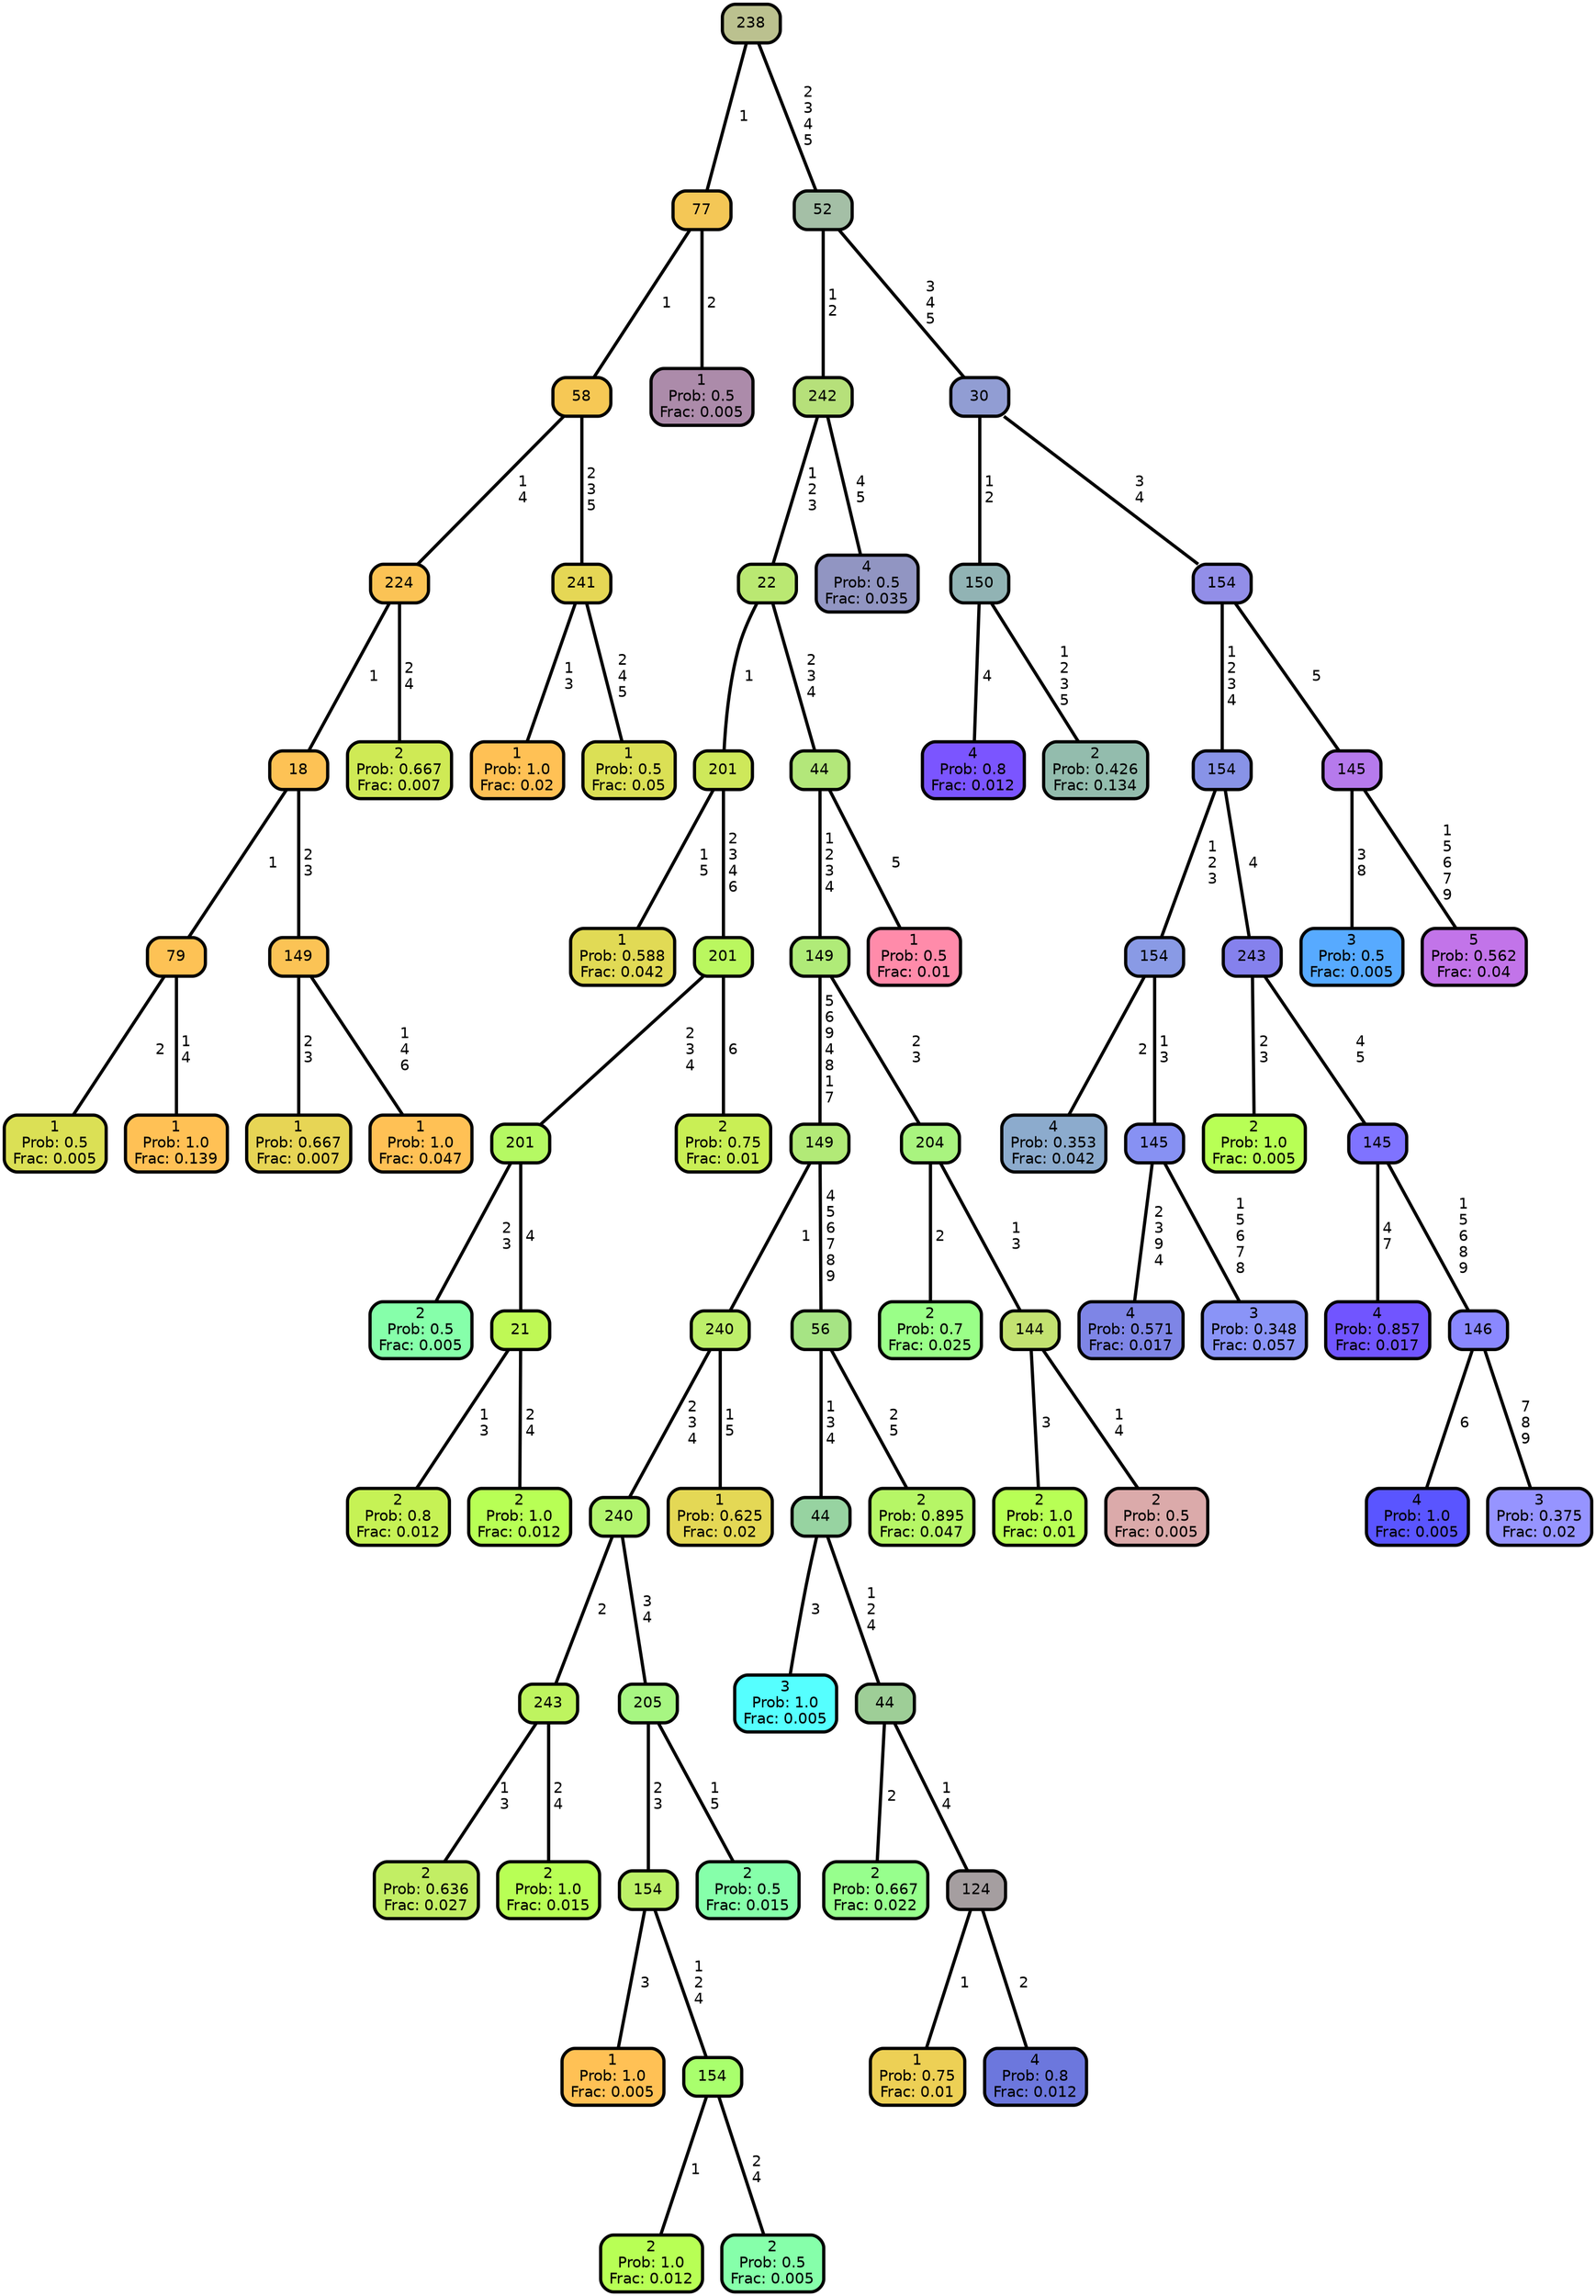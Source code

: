 graph Tree {
node [shape=box, style="filled, rounded",color="black",penwidth="3",fontcolor="black",                 fontname=helvetica] ;
graph [ranksep="0 equally", splines=straight,                 bgcolor=transparent, dpi=200] ;
edge [fontname=helvetica, color=black] ;
0 [label="1
Prob: 0.5
Frac: 0.005", fillcolor="#dbe055"] ;
1 [label="79", fillcolor="#fdc255"] ;
2 [label="1
Prob: 1.0
Frac: 0.139", fillcolor="#ffc155"] ;
3 [label="18", fillcolor="#fdc255"] ;
4 [label="1
Prob: 0.667
Frac: 0.007", fillcolor="#e7d555"] ;
5 [label="149", fillcolor="#fbc355"] ;
6 [label="1
Prob: 1.0
Frac: 0.047", fillcolor="#ffc155"] ;
7 [label="224", fillcolor="#fbc355"] ;
8 [label="2
Prob: 0.667
Frac: 0.007", fillcolor="#cfea55"] ;
9 [label="58", fillcolor="#f6c855"] ;
10 [label="1
Prob: 1.0
Frac: 0.02", fillcolor="#ffc155"] ;
11 [label="241", fillcolor="#e5d755"] ;
12 [label="1
Prob: 0.5
Frac: 0.05", fillcolor="#dbe055"] ;
13 [label="77", fillcolor="#f4c756"] ;
14 [label="1
Prob: 0.5
Frac: 0.005", fillcolor="#ac8baa"] ;
15 [label="238", fillcolor="#bbc18f"] ;
16 [label="1
Prob: 0.588
Frac: 0.042", fillcolor="#e1da55"] ;
17 [label="201", fillcolor="#cee85a"] ;
18 [label="2
Prob: 0.5
Frac: 0.005", fillcolor="#86ffaa"] ;
19 [label="201", fillcolor="#b5f963"] ;
20 [label="2
Prob: 0.8
Frac: 0.012", fillcolor="#c6f255"] ;
21 [label="21", fillcolor="#bff855"] ;
22 [label="2
Prob: 1.0
Frac: 0.012", fillcolor="#b8ff55"] ;
23 [label="201", fillcolor="#baf75f"] ;
24 [label="2
Prob: 0.75
Frac: 0.01", fillcolor="#c9ef55"] ;
25 [label="22", fillcolor="#bae872"] ;
26 [label="2
Prob: 0.636
Frac: 0.027", fillcolor="#c2ee64"] ;
27 [label="243", fillcolor="#bef45f"] ;
28 [label="2
Prob: 1.0
Frac: 0.015", fillcolor="#b8ff55"] ;
29 [label="240", fillcolor="#b3f56f"] ;
30 [label="1
Prob: 1.0
Frac: 0.005", fillcolor="#ffc155"] ;
31 [label="154", fillcolor="#bcf167"] ;
32 [label="2
Prob: 1.0
Frac: 0.012", fillcolor="#b8ff55"] ;
33 [label="154", fillcolor="#a9ff6d"] ;
34 [label="2
Prob: 0.5
Frac: 0.005", fillcolor="#86ffaa"] ;
35 [label="205", fillcolor="#a7f682"] ;
36 [label="2
Prob: 0.5
Frac: 0.015", fillcolor="#86ffaa"] ;
37 [label="240", fillcolor="#bdef6a"] ;
38 [label="1
Prob: 0.625
Frac: 0.02", fillcolor="#e4d855"] ;
39 [label="149", fillcolor="#b2ea77"] ;
40 [label="3
Prob: 1.0
Frac: 0.005", fillcolor="#55ffff"] ;
41 [label="44", fillcolor="#97d3a1"] ;
42 [label="2
Prob: 0.667
Frac: 0.022", fillcolor="#97ff8d"] ;
43 [label="44", fillcolor="#9ece97"] ;
44 [label="1
Prob: 0.75
Frac: 0.01", fillcolor="#edd055"] ;
45 [label="124", fillcolor="#a59ea0"] ;
46 [label="4
Prob: 0.8
Frac: 0.012", fillcolor="#6c77dd"] ;
47 [label="56", fillcolor="#a6e484"] ;
48 [label="2
Prob: 0.895
Frac: 0.047", fillcolor="#b6f666"] ;
49 [label="149", fillcolor="#b0eb78"] ;
50 [label="2
Prob: 0.7
Frac: 0.025", fillcolor="#9aff88"] ;
51 [label="204", fillcolor="#a9f47f"] ;
52 [label="2
Prob: 1.0
Frac: 0.01", fillcolor="#b8ff55"] ;
53 [label="144", fillcolor="#c3e271"] ;
54 [label="2
Prob: 0.5
Frac: 0.005", fillcolor="#dbaaaa"] ;
55 [label="44", fillcolor="#b3e77a"] ;
56 [label="1
Prob: 0.5
Frac: 0.01", fillcolor="#ff8baa"] ;
57 [label="242", fillcolor="#b6e07a"] ;
58 [label="4
Prob: 0.5
Frac: 0.035", fillcolor="#9195c2"] ;
59 [label="52", fillcolor="#a4bfa6"] ;
60 [label="4
Prob: 0.8
Frac: 0.012", fillcolor="#7b55ff"] ;
61 [label="150", fillcolor="#91b3b4"] ;
62 [label="2
Prob: 0.426
Frac: 0.134", fillcolor="#93bcad"] ;
63 [label="30", fillcolor="#919dd3"] ;
64 [label="4
Prob: 0.353
Frac: 0.042", fillcolor="#8cabcd"] ;
65 [label="154", fillcolor="#899ae5"] ;
66 [label="4
Prob: 0.571
Frac: 0.017", fillcolor="#7e85e6"] ;
67 [label="145", fillcolor="#8791f3"] ;
68 [label="3
Prob: 0.348
Frac: 0.057", fillcolor="#8a94f7"] ;
69 [label="154", fillcolor="#8893e7"] ;
70 [label="2
Prob: 1.0
Frac: 0.005", fillcolor="#b8ff55"] ;
71 [label="243", fillcolor="#8581ed"] ;
72 [label="4
Prob: 0.857
Frac: 0.017", fillcolor="#7155ff"] ;
73 [label="145", fillcolor="#7f73ff"] ;
74 [label="4
Prob: 1.0
Frac: 0.005", fillcolor="#5a55ff"] ;
75 [label="146", fillcolor="#8a88ff"] ;
76 [label="3
Prob: 0.375
Frac: 0.02", fillcolor="#9694ff"] ;
77 [label="154", fillcolor="#928ee8"] ;
78 [label="3
Prob: 0.5
Frac: 0.005", fillcolor="#57aaff"] ;
79 [label="145", fillcolor="#b67aec"] ;
80 [label="5
Prob: 0.562
Frac: 0.04", fillcolor="#c274e9"] ;
1 -- 0 [label=" 2",penwidth=3] ;
1 -- 2 [label=" 1\n 4",penwidth=3] ;
3 -- 1 [label=" 1",penwidth=3] ;
3 -- 5 [label=" 2\n 3",penwidth=3] ;
5 -- 4 [label=" 2\n 3",penwidth=3] ;
5 -- 6 [label=" 1\n 4\n 6",penwidth=3] ;
7 -- 3 [label=" 1",penwidth=3] ;
7 -- 8 [label=" 2\n 4",penwidth=3] ;
9 -- 7 [label=" 1\n 4",penwidth=3] ;
9 -- 11 [label=" 2\n 3\n 5",penwidth=3] ;
11 -- 10 [label=" 1\n 3",penwidth=3] ;
11 -- 12 [label=" 2\n 4\n 5",penwidth=3] ;
13 -- 9 [label=" 1",penwidth=3] ;
13 -- 14 [label=" 2",penwidth=3] ;
15 -- 13 [label=" 1",penwidth=3] ;
15 -- 59 [label=" 2\n 3\n 4\n 5",penwidth=3] ;
17 -- 16 [label=" 1\n 5",penwidth=3] ;
17 -- 23 [label=" 2\n 3\n 4\n 6",penwidth=3] ;
19 -- 18 [label=" 2\n 3",penwidth=3] ;
19 -- 21 [label=" 4",penwidth=3] ;
21 -- 20 [label=" 1\n 3",penwidth=3] ;
21 -- 22 [label=" 2\n 4",penwidth=3] ;
23 -- 19 [label=" 2\n 3\n 4",penwidth=3] ;
23 -- 24 [label=" 6",penwidth=3] ;
25 -- 17 [label=" 1",penwidth=3] ;
25 -- 55 [label=" 2\n 3\n 4",penwidth=3] ;
27 -- 26 [label=" 1\n 3",penwidth=3] ;
27 -- 28 [label=" 2\n 4",penwidth=3] ;
29 -- 27 [label=" 2",penwidth=3] ;
29 -- 35 [label=" 3\n 4",penwidth=3] ;
31 -- 30 [label=" 3",penwidth=3] ;
31 -- 33 [label=" 1\n 2\n 4",penwidth=3] ;
33 -- 32 [label=" 1",penwidth=3] ;
33 -- 34 [label=" 2\n 4",penwidth=3] ;
35 -- 31 [label=" 2\n 3",penwidth=3] ;
35 -- 36 [label=" 1\n 5",penwidth=3] ;
37 -- 29 [label=" 2\n 3\n 4",penwidth=3] ;
37 -- 38 [label=" 1\n 5",penwidth=3] ;
39 -- 37 [label=" 1",penwidth=3] ;
39 -- 47 [label=" 4\n 5\n 6\n 7\n 8\n 9",penwidth=3] ;
41 -- 40 [label=" 3",penwidth=3] ;
41 -- 43 [label=" 1\n 2\n 4",penwidth=3] ;
43 -- 42 [label=" 2",penwidth=3] ;
43 -- 45 [label=" 1\n 4",penwidth=3] ;
45 -- 44 [label=" 1",penwidth=3] ;
45 -- 46 [label=" 2",penwidth=3] ;
47 -- 41 [label=" 1\n 3\n 4",penwidth=3] ;
47 -- 48 [label=" 2\n 5",penwidth=3] ;
49 -- 39 [label=" 5\n 6\n 9\n 4\n 8\n 1\n 7",penwidth=3] ;
49 -- 51 [label=" 2\n 3",penwidth=3] ;
51 -- 50 [label=" 2",penwidth=3] ;
51 -- 53 [label=" 1\n 3",penwidth=3] ;
53 -- 52 [label=" 3",penwidth=3] ;
53 -- 54 [label=" 1\n 4",penwidth=3] ;
55 -- 49 [label=" 1\n 2\n 3\n 4",penwidth=3] ;
55 -- 56 [label=" 5",penwidth=3] ;
57 -- 25 [label=" 1\n 2\n 3",penwidth=3] ;
57 -- 58 [label=" 4\n 5",penwidth=3] ;
59 -- 57 [label=" 1\n 2",penwidth=3] ;
59 -- 63 [label=" 3\n 4\n 5",penwidth=3] ;
61 -- 60 [label=" 4",penwidth=3] ;
61 -- 62 [label=" 1\n 2\n 3\n 5",penwidth=3] ;
63 -- 61 [label=" 1\n 2",penwidth=3] ;
63 -- 77 [label=" 3\n 4",penwidth=3] ;
65 -- 64 [label=" 2",penwidth=3] ;
65 -- 67 [label=" 1\n 3",penwidth=3] ;
67 -- 66 [label=" 2\n 3\n 9\n 4",penwidth=3] ;
67 -- 68 [label=" 1\n 5\n 6\n 7\n 8",penwidth=3] ;
69 -- 65 [label=" 1\n 2\n 3",penwidth=3] ;
69 -- 71 [label=" 4",penwidth=3] ;
71 -- 70 [label=" 2\n 3",penwidth=3] ;
71 -- 73 [label=" 4\n 5",penwidth=3] ;
73 -- 72 [label=" 4\n 7",penwidth=3] ;
73 -- 75 [label=" 1\n 5\n 6\n 8\n 9",penwidth=3] ;
75 -- 74 [label=" 6",penwidth=3] ;
75 -- 76 [label=" 7\n 8\n 9",penwidth=3] ;
77 -- 69 [label=" 1\n 2\n 3\n 4",penwidth=3] ;
77 -- 79 [label=" 5",penwidth=3] ;
79 -- 78 [label=" 3\n 8",penwidth=3] ;
79 -- 80 [label=" 1\n 5\n 6\n 7\n 9",penwidth=3] ;
{rank = same;}}
